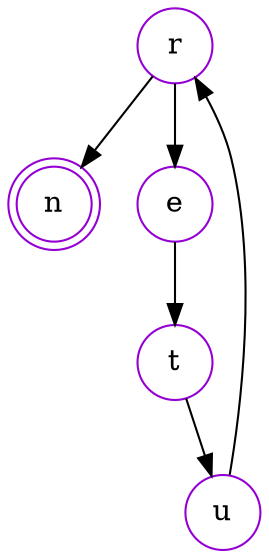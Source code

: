 digraph {   
    node [shape = doublecircle, color = darkviolet] n ;
    node [shape = circle];
    node [color= darkviolet];
    r -> e -> t -> u -> r -> n;	
}